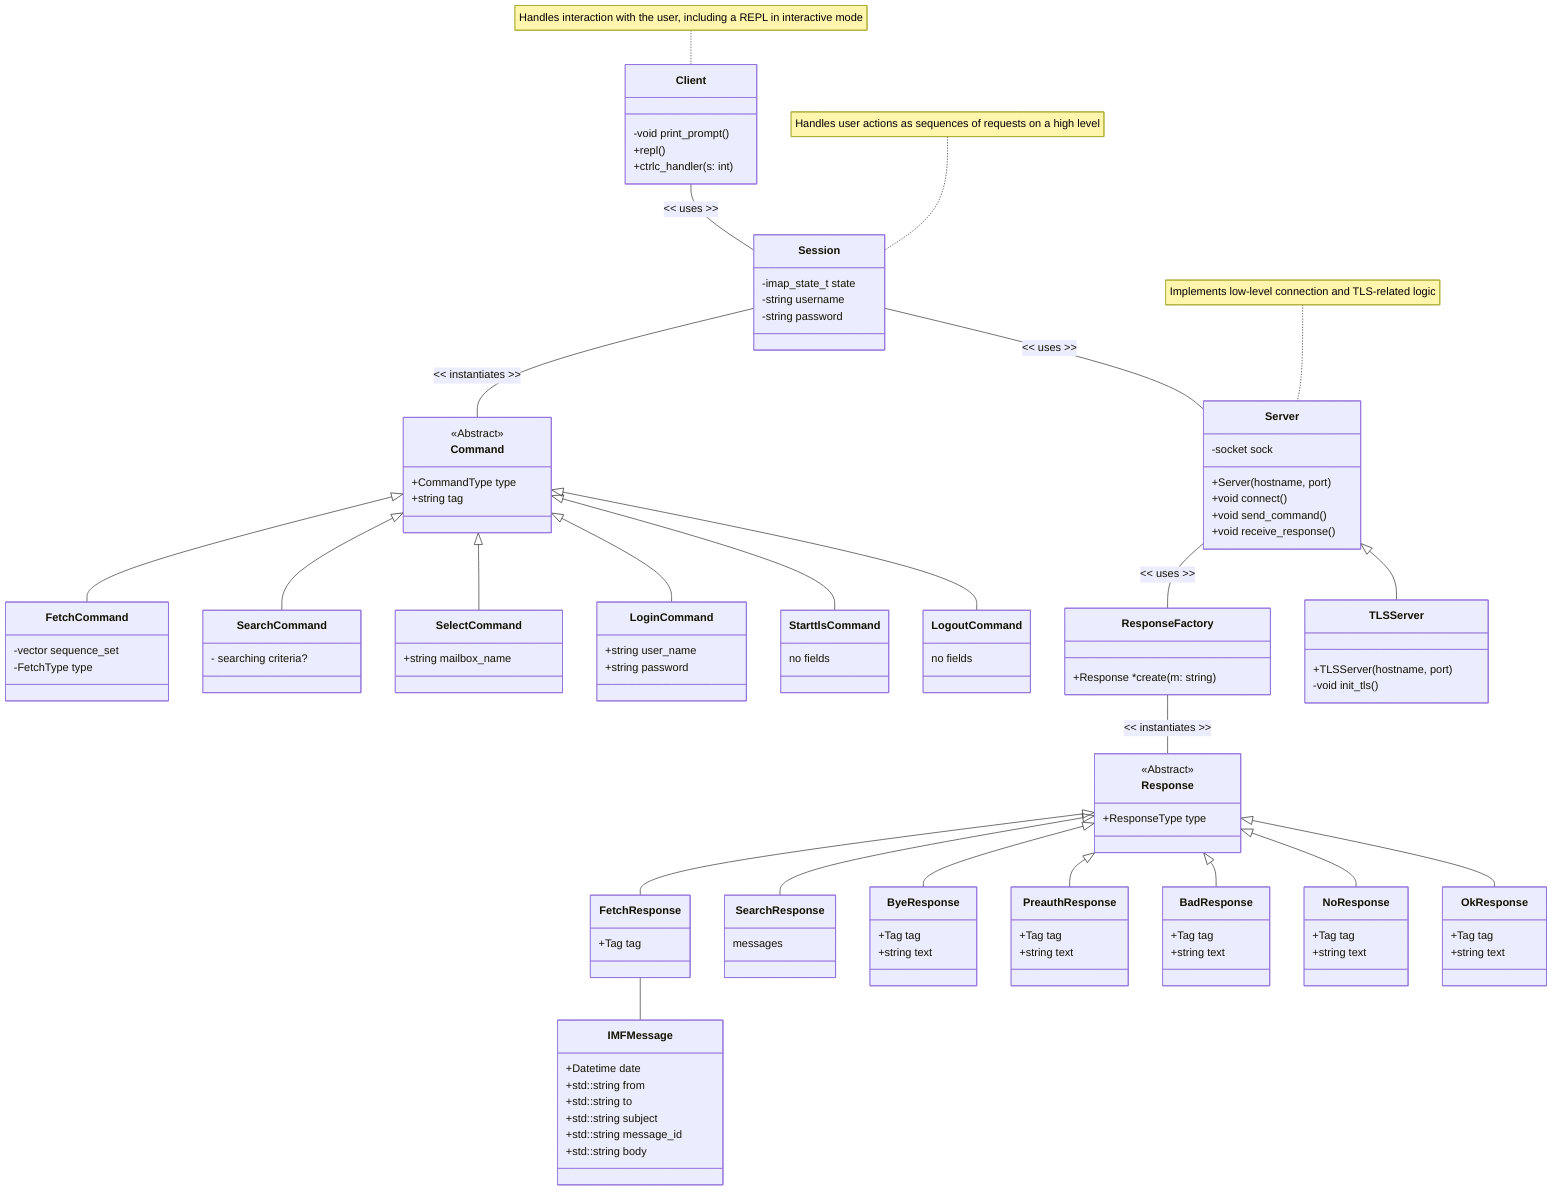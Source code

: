 %%{init: { "class": { "height": 300, "width": 300 } } }%%
classDiagram
  %%%%%%%%%%%%%%%%%%%%%%%%%%%%%%%%
  %% CLIENT
  %%%%%%%%%%%%%%%%%%%%%%%%%%%%%%%%

  class Client {
    -void print_prompt()
    +repl()
    +ctrlc_handler(s: int)
  }

  note for Client "Handles interaction with the user, including a REPL in interactive mode"

  class ResponseFactory {
    +Response *create(m: string)
  }

  %%%%%%%%%%%%%%%%%%%%%%%%%%%%%%%%
  %% COMMANDS (by state of communication in which are expected by server)
  %%%%%%%%%%%%%%%%%%%%%%%%%%%%%%%%

  class Command {
    +CommandType type
    +string tag
  }

  %% Any state

  class LogoutCommand {
    no fields
  }

  %% NAUTHD

  class StarttlsCommand {
    no fields
  }

  class LoginCommand {
    +string user_name
    +string password
  }

  %% AUTHD

  class SelectCommand {
    +string mailbox_name
  }

  %% SELECTED

  class SearchCommand {
    - searching criteria?
  }

  class FetchCommand {
    -vector<int> sequence_set
    -FetchType type
  }

  %%%%%%%%%%%%%%%%%%%%%%%%%%%%%%%%
  %% RESPONSES
  %%%%%%%%%%%%%%%%%%%%%%%%%%%%%%%%

  class Response {
    +ResponseType type
  }

  class OkResponse {
    +Tag tag
    +string text
  }

  class NoResponse {
    +Tag tag
    +string text
  }

  class BadResponse {
    +Tag tag
    +string text
  }

  class PreauthResponse {
    +Tag tag
    +string text
  }

  class ByeResponse {
    +Tag tag
    +string text
  }

%%  class ListResponse {
%%    TODO
%%  }

  class SearchResponse {
     messages
  }

%%  class FlagsResponse {
%%    TODO
%%  }

%%  class ExistsResponse {
%%    no fields
%%  }

  class FetchResponse {
    +Tag tag
  }

  %%%%%%%%%%%%%%%%%%%%%%%%%%%%%%%%
  %% MESSAGE
  %%%%%%%%%%%%%%%%%%%%%%%%%%%%%%%%

  class IMFMessage {
    +Datetime date
    +std::string from
    +std::string to
    +std::string subject
    +std::string message_id
    +std::string body
  }

  %%%%%%%%%%%%%%%%%%%%%%%%%%%%%%%%
  %% SESSION
  %%%%%%%%%%%%%%%%%%%%%%%%%%%%%%%%

  class Session {
    -imap_state_t state
    -string username
    -string password
  }

  note for Session "Handles user actions as sequences of requests on a high level"

  %%%%%%%%%%%%%%%%%%%%%%%%%%%%%%%%
  %% SERVER
  %%%%%%%%%%%%%%%%%%%%%%%%%%%%%%%%

  class Server {
    -socket sock
    +Server(hostname, port)
    +void connect()
    +void send_command()
    +void receive_response()
  }

  note for Server "Implements low-level connection and TLS-related logic"

  class TLSServer {
    +TLSServer(hostname, port)
    -void init_tls()
  }

  Server <|-- TLSServer

  Client -- Session : << uses >>
  Session -- Server : << uses >>

  <<Abstract>> Command
  Session -- Command : << instantiates >>
  Command <|-- LogoutCommand
  Command <|-- StarttlsCommand
  Command <|-- LoginCommand
  Command <|-- SelectCommand
  Command <|-- SearchCommand
  Command <|-- FetchCommand

  <<Abstract>> Response
  Server -- ResponseFactory : << uses >>
  ResponseFactory -- Response : << instantiates >>
  Response <|-- OkResponse
  Response <|-- NoResponse
  Response <|-- BadResponse
  Response <|-- PreauthResponse
  Response <|-- ByeResponse
  Response <|-- SearchResponse
%%  Response <|-- ListResponse
%%  Response <|-- FlagsResponse
%%  Response <|-- ExistsResponse
  Response <|-- FetchResponse

  FetchResponse -- IMFMessage